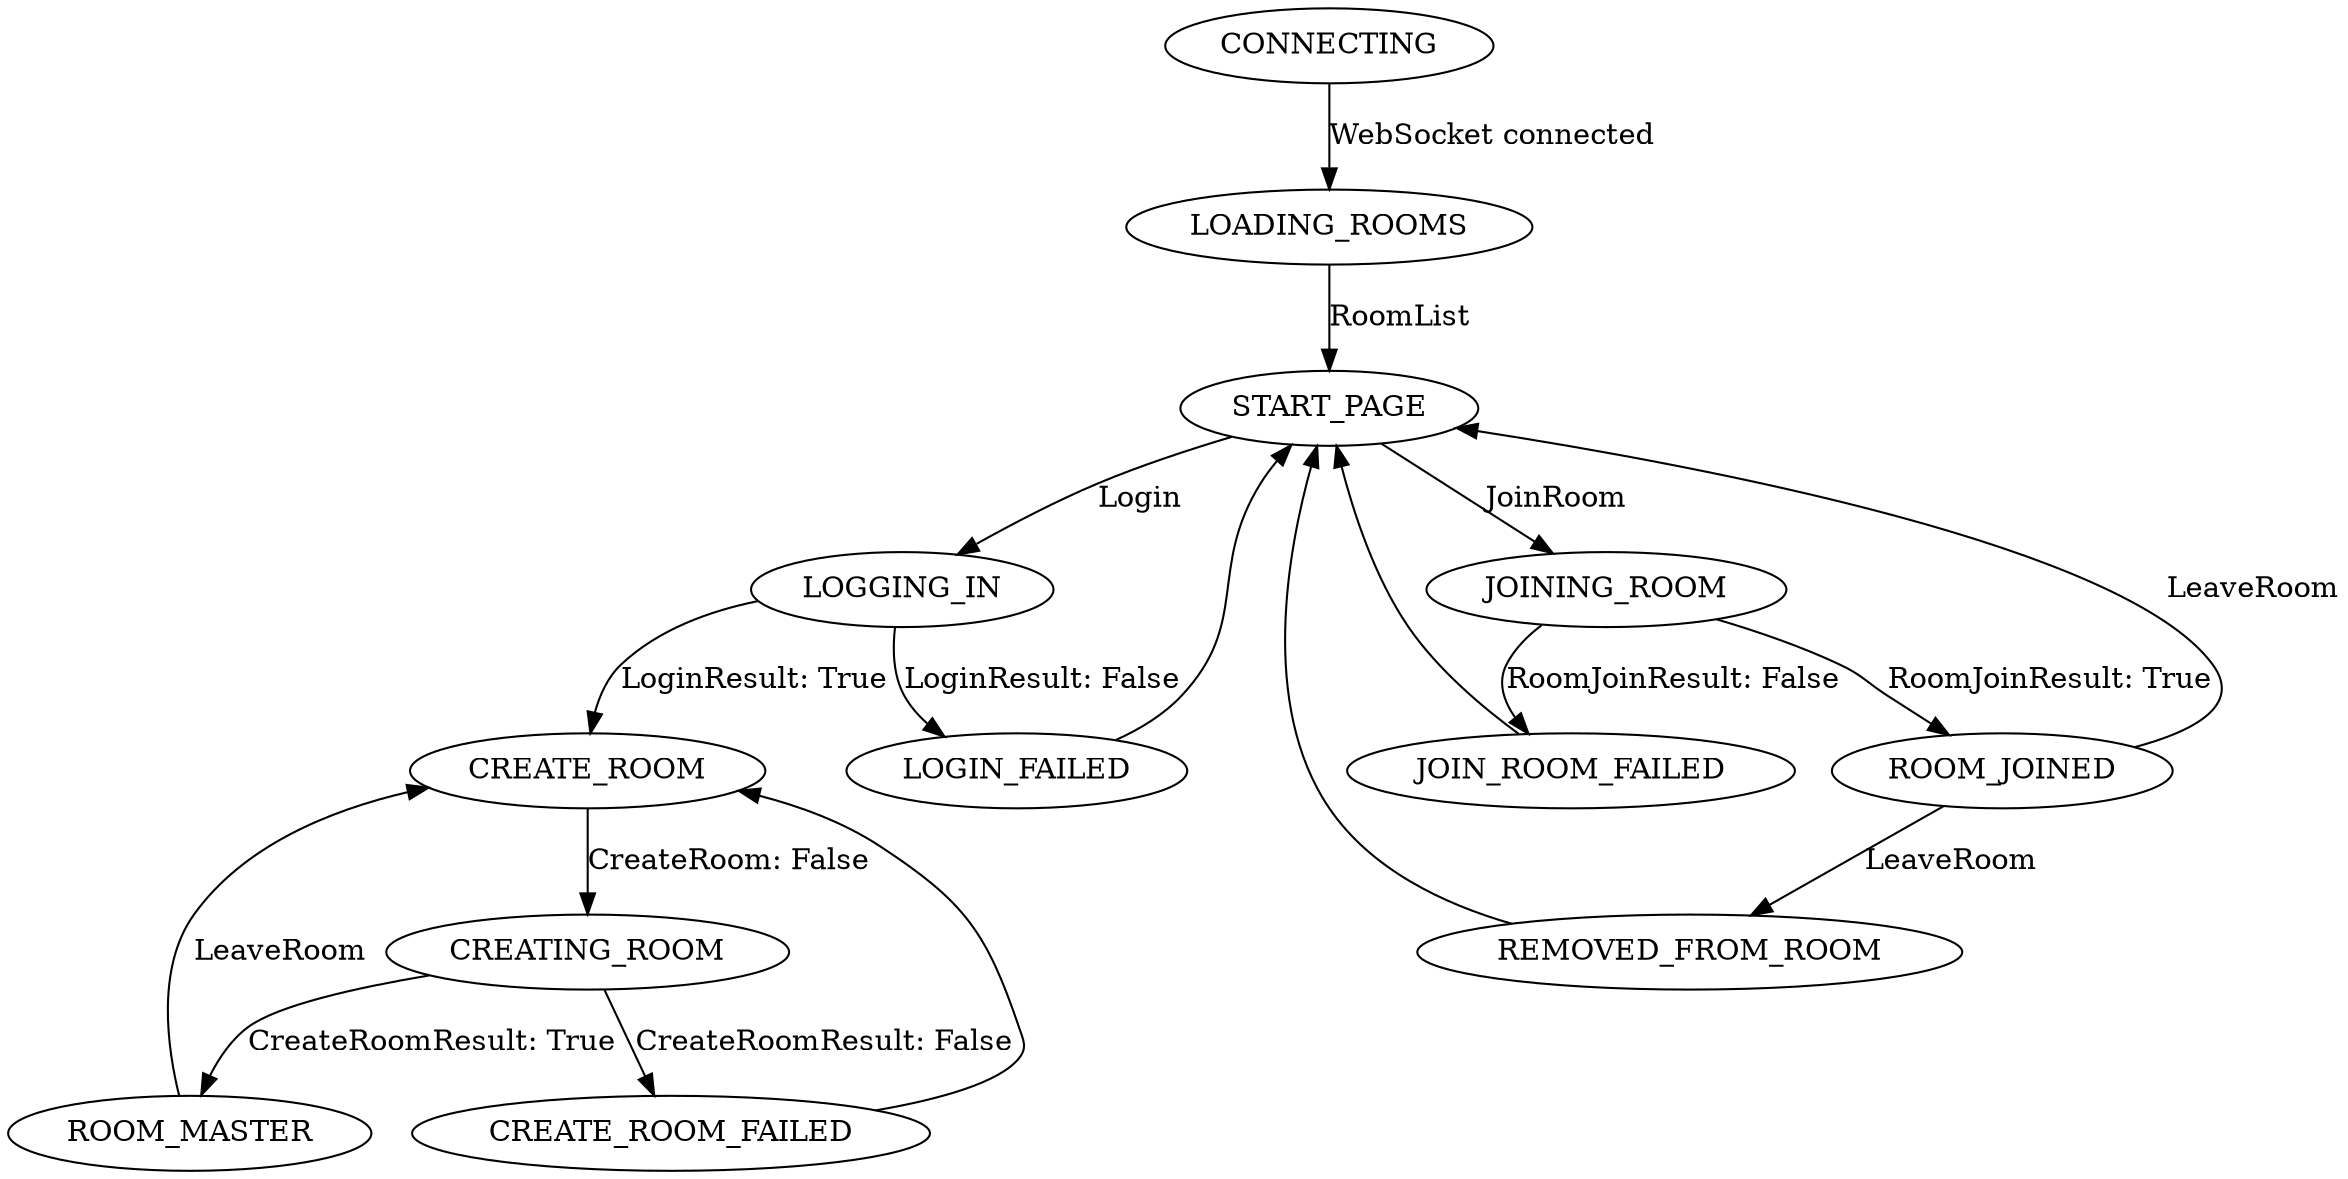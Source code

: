 digraph G {
    graph [ dpi = 300 ];
    "CONNECTING" -> "LOADING_ROOMS" [label = "WebSocket connected"];
    "LOADING_ROOMS" -> "START_PAGE" [label = "RoomList"];
    "START_PAGE" -> "LOGGING_IN" [label = "Login"];
    "LOGGING_IN" -> "LOGIN_FAILED" [label = "LoginResult: False"];
    "LOGIN_FAILED" -> "START_PAGE";
    "LOGGING_IN" -> "CREATE_ROOM" [label = "LoginResult: True"];
    "CREATE_ROOM" -> "CREATING_ROOM" [label = "CreateRoom: False"];
    "CREATING_ROOM" -> "CREATE_ROOM_FAILED" [label = "CreateRoomResult: False"];
    "CREATING_ROOM" -> "ROOM_MASTER" [label = "CreateRoomResult: True"];
    "CREATE_ROOM_FAILED" -> "CREATE_ROOM";
    "ROOM_MASTER" -> "CREATE_ROOM" [label = "LeaveRoom"];

    "START_PAGE" -> "JOINING_ROOM" [label = "JoinRoom"];
    "JOINING_ROOM" -> "JOIN_ROOM_FAILED" [label = "RoomJoinResult: False"];
    "JOIN_ROOM_FAILED" -> "START_PAGE";
    "JOINING_ROOM" -> "ROOM_JOINED" [label = "RoomJoinResult: True"];
    "ROOM_JOINED" -> "REMOVED_FROM_ROOM" [label = "LeaveRoom"];
    "REMOVED_FROM_ROOM" -> "START_PAGE";
    "ROOM_JOINED" -> "START_PAGE" [label = "LeaveRoom"];
}
